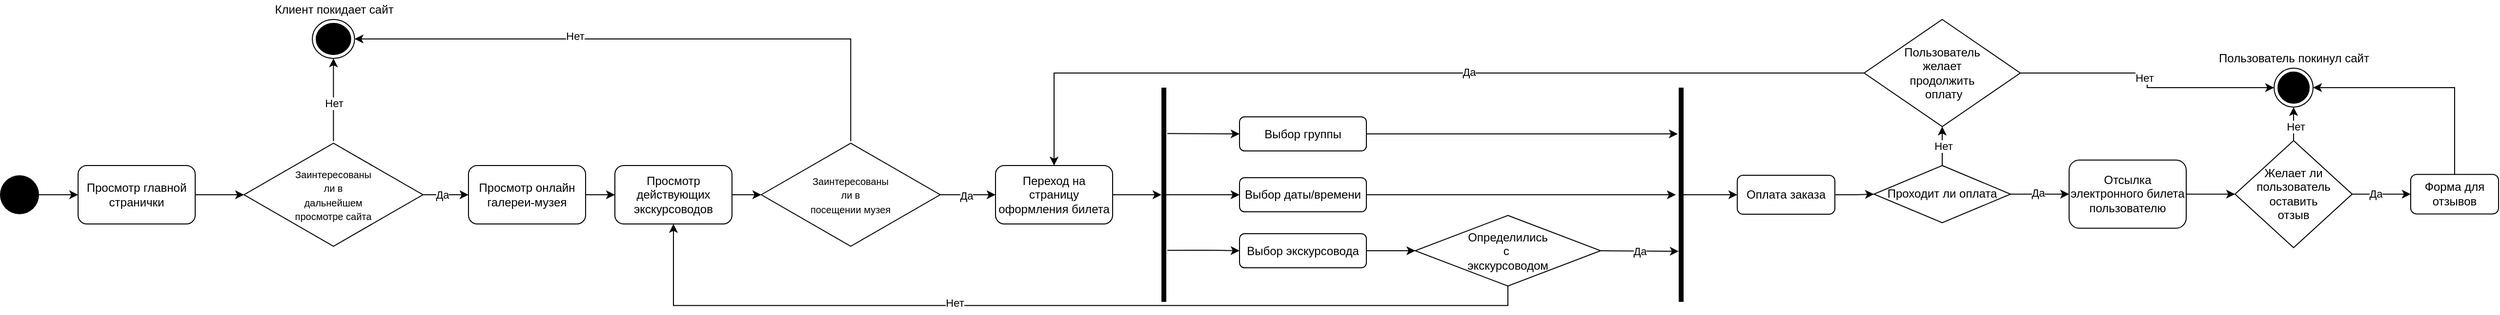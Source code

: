 <mxfile version="13.8.4" type="github">
  <diagram id="22n-e2GXgNIFTVIb-eGi" name="Страница 1">
    <mxGraphModel dx="946" dy="662" grid="1" gridSize="10" guides="1" tooltips="1" connect="1" arrows="1" fold="1" page="1" pageScale="1" pageWidth="1100" pageHeight="850" math="0" shadow="0">
      <root>
        <mxCell id="0" />
        <mxCell id="1" parent="0" />
        <mxCell id="wnNiQgYEwYsbPakoSUSL-6" style="edgeStyle=orthogonalEdgeStyle;rounded=0;orthogonalLoop=1;jettySize=auto;html=1;exitX=1;exitY=0.5;exitDx=0;exitDy=0;entryX=0;entryY=0.5;entryDx=0;entryDy=0;" edge="1" parent="1" source="wnNiQgYEwYsbPakoSUSL-1" target="wnNiQgYEwYsbPakoSUSL-2">
          <mxGeometry relative="1" as="geometry" />
        </mxCell>
        <mxCell id="wnNiQgYEwYsbPakoSUSL-1" value="" style="ellipse;fillColor=#000000;strokeColor=none;" vertex="1" parent="1">
          <mxGeometry x="80" y="200" width="40" height="40" as="geometry" />
        </mxCell>
        <mxCell id="wnNiQgYEwYsbPakoSUSL-5" style="edgeStyle=orthogonalEdgeStyle;rounded=0;orthogonalLoop=1;jettySize=auto;html=1;exitX=1;exitY=0.5;exitDx=0;exitDy=0;" edge="1" parent="1" source="wnNiQgYEwYsbPakoSUSL-2" target="wnNiQgYEwYsbPakoSUSL-3">
          <mxGeometry relative="1" as="geometry" />
        </mxCell>
        <mxCell id="wnNiQgYEwYsbPakoSUSL-2" value="Просмотр главной странички" style="rounded=1;whiteSpace=wrap;html=1;" vertex="1" parent="1">
          <mxGeometry x="160" y="190" width="120" height="60" as="geometry" />
        </mxCell>
        <mxCell id="wnNiQgYEwYsbPakoSUSL-7" value="" style="edgeStyle=orthogonalEdgeStyle;rounded=0;orthogonalLoop=1;jettySize=auto;html=1;" edge="1" parent="1" source="wnNiQgYEwYsbPakoSUSL-3" target="wnNiQgYEwYsbPakoSUSL-4">
          <mxGeometry relative="1" as="geometry" />
        </mxCell>
        <mxCell id="wnNiQgYEwYsbPakoSUSL-14" value="Да" style="edgeLabel;html=1;align=center;verticalAlign=middle;resizable=0;points=[];" vertex="1" connectable="0" parent="wnNiQgYEwYsbPakoSUSL-7">
          <mxGeometry x="-0.165" relative="1" as="geometry">
            <mxPoint as="offset" />
          </mxGeometry>
        </mxCell>
        <mxCell id="wnNiQgYEwYsbPakoSUSL-16" value="" style="edgeStyle=orthogonalEdgeStyle;rounded=0;orthogonalLoop=1;jettySize=auto;html=1;" edge="1" parent="1" source="wnNiQgYEwYsbPakoSUSL-3" target="wnNiQgYEwYsbPakoSUSL-15">
          <mxGeometry relative="1" as="geometry" />
        </mxCell>
        <mxCell id="wnNiQgYEwYsbPakoSUSL-17" value="Нет" style="edgeLabel;html=1;align=center;verticalAlign=middle;resizable=0;points=[];" vertex="1" connectable="0" parent="wnNiQgYEwYsbPakoSUSL-16">
          <mxGeometry x="-0.082" relative="1" as="geometry">
            <mxPoint as="offset" />
          </mxGeometry>
        </mxCell>
        <mxCell id="wnNiQgYEwYsbPakoSUSL-3" value="&lt;font style=&quot;font-size: 10px&quot;&gt;Заинтересованы &lt;br&gt;ли&amp;nbsp;в &lt;br&gt;дальнейшем &lt;br&gt;просмотре сайта&lt;/font&gt;" style="html=1;whiteSpace=wrap;aspect=fixed;shape=isoRectangle;" vertex="1" parent="1">
          <mxGeometry x="330" y="165" width="183.33" height="110" as="geometry" />
        </mxCell>
        <mxCell id="wnNiQgYEwYsbPakoSUSL-28" value="" style="edgeStyle=orthogonalEdgeStyle;rounded=0;orthogonalLoop=1;jettySize=auto;html=1;startArrow=none;startFill=0;endArrow=classic;endFill=1;" edge="1" parent="1" source="wnNiQgYEwYsbPakoSUSL-4" target="wnNiQgYEwYsbPakoSUSL-8">
          <mxGeometry relative="1" as="geometry" />
        </mxCell>
        <mxCell id="wnNiQgYEwYsbPakoSUSL-4" value="Просмотр онлайн галереи-музея" style="rounded=1;whiteSpace=wrap;html=1;" vertex="1" parent="1">
          <mxGeometry x="560" y="190" width="120" height="60" as="geometry" />
        </mxCell>
        <mxCell id="wnNiQgYEwYsbPakoSUSL-29" value="" style="edgeStyle=orthogonalEdgeStyle;rounded=0;orthogonalLoop=1;jettySize=auto;html=1;startArrow=none;startFill=0;endArrow=classic;endFill=1;" edge="1" parent="1" source="wnNiQgYEwYsbPakoSUSL-8" target="wnNiQgYEwYsbPakoSUSL-9">
          <mxGeometry relative="1" as="geometry" />
        </mxCell>
        <mxCell id="wnNiQgYEwYsbPakoSUSL-8" value="Просмотр &lt;br&gt;действующих экскурсоводов" style="rounded=1;whiteSpace=wrap;html=1;" vertex="1" parent="1">
          <mxGeometry x="710" y="190" width="120" height="60" as="geometry" />
        </mxCell>
        <mxCell id="wnNiQgYEwYsbPakoSUSL-12" value="" style="edgeStyle=orthogonalEdgeStyle;rounded=0;orthogonalLoop=1;jettySize=auto;html=1;" edge="1" parent="1" source="wnNiQgYEwYsbPakoSUSL-9" target="wnNiQgYEwYsbPakoSUSL-11">
          <mxGeometry relative="1" as="geometry" />
        </mxCell>
        <mxCell id="wnNiQgYEwYsbPakoSUSL-19" value="Да" style="edgeLabel;html=1;align=center;verticalAlign=middle;resizable=0;points=[];" vertex="1" connectable="0" parent="wnNiQgYEwYsbPakoSUSL-12">
          <mxGeometry x="-0.071" y="-1" relative="1" as="geometry">
            <mxPoint as="offset" />
          </mxGeometry>
        </mxCell>
        <mxCell id="wnNiQgYEwYsbPakoSUSL-9" value="&lt;font style=&quot;font-size: 10px&quot;&gt;Заинтересованы &lt;br&gt;ли&amp;nbsp;в &lt;br&gt;посещении музея&lt;br&gt;&lt;/font&gt;" style="html=1;whiteSpace=wrap;aspect=fixed;shape=isoRectangle;" vertex="1" parent="1">
          <mxGeometry x="860" y="165" width="183.33" height="110" as="geometry" />
        </mxCell>
        <mxCell id="wnNiQgYEwYsbPakoSUSL-26" value="" style="edgeStyle=orthogonalEdgeStyle;rounded=0;orthogonalLoop=1;jettySize=auto;html=1;startArrow=none;startFill=0;endArrow=classic;endFill=1;" edge="1" parent="1" source="wnNiQgYEwYsbPakoSUSL-11" target="wnNiQgYEwYsbPakoSUSL-25">
          <mxGeometry relative="1" as="geometry" />
        </mxCell>
        <mxCell id="wnNiQgYEwYsbPakoSUSL-11" value="Переход на страницу&lt;br&gt;оформления билета" style="rounded=1;whiteSpace=wrap;html=1;" vertex="1" parent="1">
          <mxGeometry x="1100" y="190" width="120" height="60" as="geometry" />
        </mxCell>
        <mxCell id="wnNiQgYEwYsbPakoSUSL-22" style="edgeStyle=orthogonalEdgeStyle;rounded=0;orthogonalLoop=1;jettySize=auto;html=1;exitX=1;exitY=0.5;exitDx=0;exitDy=0;startArrow=classic;startFill=1;endArrow=none;endFill=0;" edge="1" parent="1" source="wnNiQgYEwYsbPakoSUSL-15" target="wnNiQgYEwYsbPakoSUSL-9">
          <mxGeometry relative="1" as="geometry">
            <mxPoint x="813" y="160" as="targetPoint" />
          </mxGeometry>
        </mxCell>
        <mxCell id="wnNiQgYEwYsbPakoSUSL-24" value="Нет" style="edgeLabel;html=1;align=center;verticalAlign=middle;resizable=0;points=[];" vertex="1" connectable="0" parent="wnNiQgYEwYsbPakoSUSL-22">
          <mxGeometry x="-0.266" y="3" relative="1" as="geometry">
            <mxPoint as="offset" />
          </mxGeometry>
        </mxCell>
        <mxCell id="wnNiQgYEwYsbPakoSUSL-15" value="" style="ellipse;html=1;shape=endState;fillColor=#000000;strokeColor=#000000;" vertex="1" parent="1">
          <mxGeometry x="399.99" y="40" width="43.34" height="40" as="geometry" />
        </mxCell>
        <mxCell id="wnNiQgYEwYsbPakoSUSL-21" value="Клиент покидает сайт" style="text;html=1;align=center;verticalAlign=middle;resizable=0;points=[];autosize=1;" vertex="1" parent="1">
          <mxGeometry x="351.66" y="20" width="140" height="20" as="geometry" />
        </mxCell>
        <mxCell id="wnNiQgYEwYsbPakoSUSL-25" value="" style="html=1;points=[];perimeter=orthogonalPerimeter;fillColor=#000000;strokeColor=none;" vertex="1" parent="1">
          <mxGeometry x="1270" y="110" width="5" height="220" as="geometry" />
        </mxCell>
        <mxCell id="wnNiQgYEwYsbPakoSUSL-42" value="" style="edgeStyle=orthogonalEdgeStyle;rounded=0;orthogonalLoop=1;jettySize=auto;html=1;startArrow=none;startFill=0;endArrow=classic;endFill=1;" edge="1" parent="1" source="wnNiQgYEwYsbPakoSUSL-30" target="wnNiQgYEwYsbPakoSUSL-41">
          <mxGeometry relative="1" as="geometry" />
        </mxCell>
        <mxCell id="wnNiQgYEwYsbPakoSUSL-30" value="Выбор экскурсовода" style="rounded=1;whiteSpace=wrap;html=1;" vertex="1" parent="1">
          <mxGeometry x="1350" y="260" width="130" height="35" as="geometry" />
        </mxCell>
        <mxCell id="wnNiQgYEwYsbPakoSUSL-35" value="" style="edgeStyle=orthogonalEdgeStyle;rounded=0;orthogonalLoop=1;jettySize=auto;html=1;startArrow=classic;startFill=1;endArrow=none;endFill=0;" edge="1" parent="1" source="wnNiQgYEwYsbPakoSUSL-32" target="wnNiQgYEwYsbPakoSUSL-25">
          <mxGeometry relative="1" as="geometry" />
        </mxCell>
        <mxCell id="wnNiQgYEwYsbPakoSUSL-48" value="" style="edgeStyle=orthogonalEdgeStyle;rounded=0;orthogonalLoop=1;jettySize=auto;html=1;startArrow=none;startFill=0;endArrow=classic;endFill=1;entryX=-0.6;entryY=0.5;entryDx=0;entryDy=0;entryPerimeter=0;" edge="1" parent="1" source="wnNiQgYEwYsbPakoSUSL-32" target="wnNiQgYEwYsbPakoSUSL-46">
          <mxGeometry relative="1" as="geometry" />
        </mxCell>
        <mxCell id="wnNiQgYEwYsbPakoSUSL-32" value="Выбор даты/времени" style="rounded=1;whiteSpace=wrap;html=1;" vertex="1" parent="1">
          <mxGeometry x="1350" y="202.5" width="130" height="35" as="geometry" />
        </mxCell>
        <mxCell id="wnNiQgYEwYsbPakoSUSL-33" value="Выбор группы" style="rounded=1;whiteSpace=wrap;html=1;" vertex="1" parent="1">
          <mxGeometry x="1350" y="140" width="130" height="35" as="geometry" />
        </mxCell>
        <mxCell id="wnNiQgYEwYsbPakoSUSL-39" value="" style="endArrow=none;html=1;exitX=0;exitY=0.5;exitDx=0;exitDy=0;entryX=1.2;entryY=0.214;entryDx=0;entryDy=0;entryPerimeter=0;startArrow=classic;startFill=1;endFill=0;" edge="1" parent="1" source="wnNiQgYEwYsbPakoSUSL-33" target="wnNiQgYEwYsbPakoSUSL-25">
          <mxGeometry width="50" height="50" relative="1" as="geometry">
            <mxPoint x="1140" y="240" as="sourcePoint" />
            <mxPoint x="1190" y="190" as="targetPoint" />
          </mxGeometry>
        </mxCell>
        <mxCell id="wnNiQgYEwYsbPakoSUSL-40" value="" style="endArrow=none;html=1;exitX=0;exitY=0.5;exitDx=0;exitDy=0;entryX=1.2;entryY=0.214;entryDx=0;entryDy=0;entryPerimeter=0;endFill=0;startArrow=classic;startFill=1;" edge="1" parent="1">
          <mxGeometry width="50" height="50" relative="1" as="geometry">
            <mxPoint x="1350" y="277.5" as="sourcePoint" />
            <mxPoint x="1276" y="277.08" as="targetPoint" />
            <Array as="points">
              <mxPoint x="1320" y="277" />
            </Array>
          </mxGeometry>
        </mxCell>
        <mxCell id="wnNiQgYEwYsbPakoSUSL-43" style="edgeStyle=orthogonalEdgeStyle;rounded=0;orthogonalLoop=1;jettySize=auto;html=1;exitX=0.5;exitY=1;exitDx=0;exitDy=0;startArrow=none;startFill=0;endArrow=classic;endFill=1;entryX=0.5;entryY=1;entryDx=0;entryDy=0;" edge="1" parent="1" source="wnNiQgYEwYsbPakoSUSL-41" target="wnNiQgYEwYsbPakoSUSL-8">
          <mxGeometry relative="1" as="geometry">
            <mxPoint x="770" y="260" as="targetPoint" />
          </mxGeometry>
        </mxCell>
        <mxCell id="wnNiQgYEwYsbPakoSUSL-44" value="Нет" style="edgeLabel;html=1;align=center;verticalAlign=middle;resizable=0;points=[];" vertex="1" connectable="0" parent="wnNiQgYEwYsbPakoSUSL-43">
          <mxGeometry x="0.225" y="-3" relative="1" as="geometry">
            <mxPoint as="offset" />
          </mxGeometry>
        </mxCell>
        <mxCell id="wnNiQgYEwYsbPakoSUSL-41" value="Определились&lt;br&gt;с&amp;nbsp;&lt;br&gt;экскурсоводом" style="rhombus;whiteSpace=wrap;html=1;" vertex="1" parent="1">
          <mxGeometry x="1530" y="241.25" width="190" height="72.5" as="geometry" />
        </mxCell>
        <mxCell id="wnNiQgYEwYsbPakoSUSL-52" value="" style="edgeStyle=orthogonalEdgeStyle;rounded=0;orthogonalLoop=1;jettySize=auto;html=1;startArrow=none;startFill=0;endArrow=classic;endFill=1;" edge="1" parent="1" source="wnNiQgYEwYsbPakoSUSL-46" target="wnNiQgYEwYsbPakoSUSL-51">
          <mxGeometry relative="1" as="geometry" />
        </mxCell>
        <mxCell id="wnNiQgYEwYsbPakoSUSL-46" value="" style="html=1;points=[];perimeter=orthogonalPerimeter;fillColor=#000000;strokeColor=none;" vertex="1" parent="1">
          <mxGeometry x="1800" y="110" width="5" height="220" as="geometry" />
        </mxCell>
        <mxCell id="wnNiQgYEwYsbPakoSUSL-47" value="Да" style="endArrow=none;html=1;entryX=1;entryY=0.5;entryDx=0;entryDy=0;endFill=0;startArrow=classic;startFill=1;exitX=0;exitY=0.764;exitDx=0;exitDy=0;exitPerimeter=0;" edge="1" parent="1" source="wnNiQgYEwYsbPakoSUSL-46" target="wnNiQgYEwYsbPakoSUSL-41">
          <mxGeometry width="50" height="50" relative="1" as="geometry">
            <mxPoint x="1780" y="260" as="sourcePoint" />
            <mxPoint x="1286" y="287.08" as="targetPoint" />
            <Array as="points">
              <mxPoint x="1780" y="278" />
            </Array>
          </mxGeometry>
        </mxCell>
        <mxCell id="wnNiQgYEwYsbPakoSUSL-50" value="" style="endArrow=none;html=1;exitX=-0.2;exitY=0.216;exitDx=0;exitDy=0;entryX=1;entryY=0.5;entryDx=0;entryDy=0;endFill=0;startArrow=classic;startFill=1;exitPerimeter=0;" edge="1" parent="1" source="wnNiQgYEwYsbPakoSUSL-46" target="wnNiQgYEwYsbPakoSUSL-33">
          <mxGeometry width="50" height="50" relative="1" as="geometry">
            <mxPoint x="1360" y="287.5" as="sourcePoint" />
            <mxPoint x="1286" y="287.08" as="targetPoint" />
            <Array as="points" />
          </mxGeometry>
        </mxCell>
        <mxCell id="wnNiQgYEwYsbPakoSUSL-56" value="" style="edgeStyle=orthogonalEdgeStyle;rounded=0;orthogonalLoop=1;jettySize=auto;html=1;startArrow=none;startFill=0;endArrow=classic;endFill=1;" edge="1" parent="1" source="wnNiQgYEwYsbPakoSUSL-51" target="wnNiQgYEwYsbPakoSUSL-53">
          <mxGeometry relative="1" as="geometry" />
        </mxCell>
        <mxCell id="wnNiQgYEwYsbPakoSUSL-51" value="Оплата заказа" style="rounded=1;whiteSpace=wrap;html=1;" vertex="1" parent="1">
          <mxGeometry x="1860" y="200" width="100" height="40" as="geometry" />
        </mxCell>
        <mxCell id="wnNiQgYEwYsbPakoSUSL-60" value="" style="edgeStyle=orthogonalEdgeStyle;rounded=0;orthogonalLoop=1;jettySize=auto;html=1;startArrow=none;startFill=0;endArrow=classic;endFill=1;" edge="1" parent="1" source="wnNiQgYEwYsbPakoSUSL-53" target="wnNiQgYEwYsbPakoSUSL-59">
          <mxGeometry relative="1" as="geometry" />
        </mxCell>
        <mxCell id="wnNiQgYEwYsbPakoSUSL-72" value="Да" style="edgeLabel;html=1;align=center;verticalAlign=middle;resizable=0;points=[];" vertex="1" connectable="0" parent="wnNiQgYEwYsbPakoSUSL-60">
          <mxGeometry x="-0.067" y="2" relative="1" as="geometry">
            <mxPoint as="offset" />
          </mxGeometry>
        </mxCell>
        <mxCell id="wnNiQgYEwYsbPakoSUSL-74" value="" style="edgeStyle=orthogonalEdgeStyle;rounded=0;orthogonalLoop=1;jettySize=auto;html=1;startArrow=none;startFill=0;endArrow=classic;endFill=1;" edge="1" parent="1" source="wnNiQgYEwYsbPakoSUSL-53" target="wnNiQgYEwYsbPakoSUSL-73">
          <mxGeometry relative="1" as="geometry" />
        </mxCell>
        <mxCell id="wnNiQgYEwYsbPakoSUSL-75" value="Нет" style="edgeLabel;html=1;align=center;verticalAlign=middle;resizable=0;points=[];" vertex="1" connectable="0" parent="wnNiQgYEwYsbPakoSUSL-74">
          <mxGeometry y="-1" relative="1" as="geometry">
            <mxPoint as="offset" />
          </mxGeometry>
        </mxCell>
        <mxCell id="wnNiQgYEwYsbPakoSUSL-53" value="Проходит ли оплата" style="rhombus;whiteSpace=wrap;html=1;" vertex="1" parent="1">
          <mxGeometry x="2000" y="190" width="140" height="58.75" as="geometry" />
        </mxCell>
        <mxCell id="wnNiQgYEwYsbPakoSUSL-62" value="" style="edgeStyle=orthogonalEdgeStyle;rounded=0;orthogonalLoop=1;jettySize=auto;html=1;startArrow=none;startFill=0;endArrow=classic;endFill=1;entryX=0;entryY=0.5;entryDx=0;entryDy=0;" edge="1" parent="1" source="wnNiQgYEwYsbPakoSUSL-59" target="wnNiQgYEwYsbPakoSUSL-63">
          <mxGeometry relative="1" as="geometry">
            <mxPoint x="2420" y="219.38" as="targetPoint" />
          </mxGeometry>
        </mxCell>
        <mxCell id="wnNiQgYEwYsbPakoSUSL-59" value="Отсылка электронного билета пользователю" style="rounded=1;whiteSpace=wrap;html=1;" vertex="1" parent="1">
          <mxGeometry x="2200" y="184.38" width="120" height="70" as="geometry" />
        </mxCell>
        <mxCell id="wnNiQgYEwYsbPakoSUSL-65" value="" style="edgeStyle=orthogonalEdgeStyle;rounded=0;orthogonalLoop=1;jettySize=auto;html=1;startArrow=none;startFill=0;endArrow=classic;endFill=1;" edge="1" parent="1" source="wnNiQgYEwYsbPakoSUSL-63" target="wnNiQgYEwYsbPakoSUSL-64">
          <mxGeometry relative="1" as="geometry" />
        </mxCell>
        <mxCell id="wnNiQgYEwYsbPakoSUSL-66" value="Нет" style="edgeLabel;html=1;align=center;verticalAlign=middle;resizable=0;points=[];" vertex="1" connectable="0" parent="wnNiQgYEwYsbPakoSUSL-65">
          <mxGeometry x="0.122" y="-2" relative="1" as="geometry">
            <mxPoint as="offset" />
          </mxGeometry>
        </mxCell>
        <mxCell id="wnNiQgYEwYsbPakoSUSL-69" value="" style="edgeStyle=orthogonalEdgeStyle;rounded=0;orthogonalLoop=1;jettySize=auto;html=1;startArrow=none;startFill=0;endArrow=classic;endFill=1;" edge="1" parent="1" source="wnNiQgYEwYsbPakoSUSL-63" target="wnNiQgYEwYsbPakoSUSL-68">
          <mxGeometry relative="1" as="geometry" />
        </mxCell>
        <mxCell id="wnNiQgYEwYsbPakoSUSL-70" value="Да" style="edgeLabel;html=1;align=center;verticalAlign=middle;resizable=0;points=[];" vertex="1" connectable="0" parent="wnNiQgYEwYsbPakoSUSL-69">
          <mxGeometry x="-0.2" y="1" relative="1" as="geometry">
            <mxPoint as="offset" />
          </mxGeometry>
        </mxCell>
        <mxCell id="wnNiQgYEwYsbPakoSUSL-63" value="Желает ли пользователь&lt;br&gt;оставить&lt;br&gt;отзыв" style="rhombus;whiteSpace=wrap;html=1;" vertex="1" parent="1">
          <mxGeometry x="2370" y="164.38" width="120" height="110" as="geometry" />
        </mxCell>
        <mxCell id="wnNiQgYEwYsbPakoSUSL-64" value="" style="ellipse;html=1;shape=endState;fillColor=#000000;strokeColor=#000000;" vertex="1" parent="1">
          <mxGeometry x="2410" y="90" width="40" height="40" as="geometry" />
        </mxCell>
        <mxCell id="wnNiQgYEwYsbPakoSUSL-67" value="Пользователь покинул сайт" style="text;html=1;align=center;verticalAlign=middle;resizable=0;points=[];autosize=1;" vertex="1" parent="1">
          <mxGeometry x="2345" y="70" width="170" height="20" as="geometry" />
        </mxCell>
        <mxCell id="wnNiQgYEwYsbPakoSUSL-71" style="edgeStyle=orthogonalEdgeStyle;rounded=0;orthogonalLoop=1;jettySize=auto;html=1;exitX=0.5;exitY=0;exitDx=0;exitDy=0;entryX=1;entryY=0.5;entryDx=0;entryDy=0;startArrow=none;startFill=0;endArrow=classic;endFill=1;" edge="1" parent="1" source="wnNiQgYEwYsbPakoSUSL-68" target="wnNiQgYEwYsbPakoSUSL-64">
          <mxGeometry relative="1" as="geometry" />
        </mxCell>
        <mxCell id="wnNiQgYEwYsbPakoSUSL-68" value="Форма для отзывов" style="whiteSpace=wrap;html=1;rounded=1;" vertex="1" parent="1">
          <mxGeometry x="2550" y="199.07" width="90" height="40.62" as="geometry" />
        </mxCell>
        <mxCell id="wnNiQgYEwYsbPakoSUSL-77" style="edgeStyle=orthogonalEdgeStyle;rounded=0;orthogonalLoop=1;jettySize=auto;html=1;exitX=1;exitY=0.5;exitDx=0;exitDy=0;entryX=0;entryY=0.5;entryDx=0;entryDy=0;startArrow=none;startFill=0;endArrow=classic;endFill=1;" edge="1" parent="1" source="wnNiQgYEwYsbPakoSUSL-73" target="wnNiQgYEwYsbPakoSUSL-64">
          <mxGeometry relative="1" as="geometry" />
        </mxCell>
        <mxCell id="wnNiQgYEwYsbPakoSUSL-78" value="Нет" style="edgeLabel;html=1;align=center;verticalAlign=middle;resizable=0;points=[];" vertex="1" connectable="0" parent="wnNiQgYEwYsbPakoSUSL-77">
          <mxGeometry x="-0.076" y="-5" relative="1" as="geometry">
            <mxPoint as="offset" />
          </mxGeometry>
        </mxCell>
        <mxCell id="wnNiQgYEwYsbPakoSUSL-79" style="edgeStyle=orthogonalEdgeStyle;rounded=0;orthogonalLoop=1;jettySize=auto;html=1;exitX=0;exitY=0.5;exitDx=0;exitDy=0;entryX=0.5;entryY=0;entryDx=0;entryDy=0;startArrow=none;startFill=0;endArrow=classic;endFill=1;" edge="1" parent="1" source="wnNiQgYEwYsbPakoSUSL-73" target="wnNiQgYEwYsbPakoSUSL-11">
          <mxGeometry relative="1" as="geometry" />
        </mxCell>
        <mxCell id="wnNiQgYEwYsbPakoSUSL-80" value="Да" style="edgeLabel;html=1;align=center;verticalAlign=middle;resizable=0;points=[];" vertex="1" connectable="0" parent="wnNiQgYEwYsbPakoSUSL-79">
          <mxGeometry x="-0.124" y="-1" relative="1" as="geometry">
            <mxPoint as="offset" />
          </mxGeometry>
        </mxCell>
        <mxCell id="wnNiQgYEwYsbPakoSUSL-73" value="Пользователь&lt;br&gt;желает &lt;br&gt;продолжить&lt;br&gt;&amp;nbsp;оплату" style="rhombus;whiteSpace=wrap;html=1;" vertex="1" parent="1">
          <mxGeometry x="1990" y="40" width="160" height="110" as="geometry" />
        </mxCell>
      </root>
    </mxGraphModel>
  </diagram>
</mxfile>
